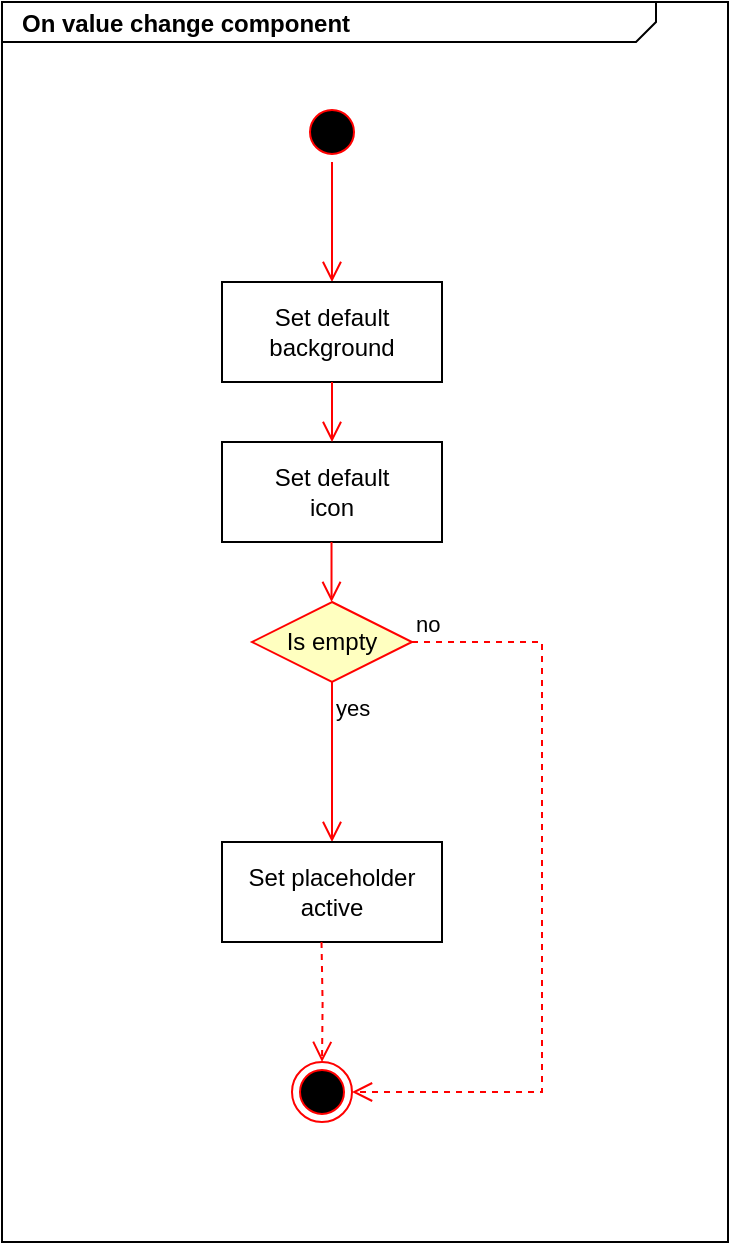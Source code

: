 <mxfile version="22.0.3" type="device">
  <diagram name="Page-1" id="929967ad-93f9-6ef4-fab6-5d389245f69c">
    <mxGraphModel dx="1050" dy="629" grid="1" gridSize="10" guides="1" tooltips="1" connect="1" arrows="1" fold="1" page="1" pageScale="1.5" pageWidth="1169" pageHeight="826" background="none" math="0" shadow="0">
      <root>
        <mxCell id="0" style=";html=1;" />
        <mxCell id="1" style=";html=1;" parent="0" />
        <mxCell id="1672d66443f91eb5-1" value="&lt;p style=&quot;margin: 0px ; margin-top: 4px ; margin-left: 10px ; text-align: left&quot;&gt;&lt;b&gt;On value change component&lt;/b&gt;&lt;/p&gt;" style="html=1;strokeWidth=1;shape=mxgraph.sysml.package;html=1;overflow=fill;whiteSpace=wrap;fillColor=none;gradientColor=none;fontSize=12;align=center;labelX=327.64;" parent="1" vertex="1">
          <mxGeometry x="240" y="300" width="363" height="620" as="geometry" />
        </mxCell>
        <mxCell id="L_T5HNgE2ZLmljCH-Bx7-1" value="" style="ellipse;html=1;shape=startState;fillColor=#000000;strokeColor=#ff0000;" parent="1" vertex="1">
          <mxGeometry x="390" y="350" width="30" height="30" as="geometry" />
        </mxCell>
        <mxCell id="L_T5HNgE2ZLmljCH-Bx7-2" value="" style="edgeStyle=orthogonalEdgeStyle;html=1;verticalAlign=bottom;endArrow=open;endSize=8;strokeColor=#ff0000;rounded=0;" parent="1" source="L_T5HNgE2ZLmljCH-Bx7-1" edge="1">
          <mxGeometry relative="1" as="geometry">
            <mxPoint x="405" y="440" as="targetPoint" />
          </mxGeometry>
        </mxCell>
        <mxCell id="L_T5HNgE2ZLmljCH-Bx7-3" value="Set default&lt;br&gt;background" style="html=1;whiteSpace=wrap;" parent="1" vertex="1">
          <mxGeometry x="350" y="440" width="110" height="50" as="geometry" />
        </mxCell>
        <mxCell id="L_T5HNgE2ZLmljCH-Bx7-4" value="Set default&lt;br&gt;icon" style="html=1;whiteSpace=wrap;" parent="1" vertex="1">
          <mxGeometry x="350" y="520" width="110" height="50" as="geometry" />
        </mxCell>
        <mxCell id="L_T5HNgE2ZLmljCH-Bx7-5" value="Is empty" style="rhombus;whiteSpace=wrap;html=1;fontColor=#000000;fillColor=#ffffc0;strokeColor=#ff0000;" parent="1" vertex="1">
          <mxGeometry x="365" y="600" width="80" height="40" as="geometry" />
        </mxCell>
        <mxCell id="L_T5HNgE2ZLmljCH-Bx7-6" value="no" style="edgeStyle=orthogonalEdgeStyle;html=1;align=left;verticalAlign=bottom;endArrow=open;endSize=8;strokeColor=#ff0000;rounded=0;entryX=1;entryY=0.5;entryDx=0;entryDy=0;dashed=1;" parent="1" source="L_T5HNgE2ZLmljCH-Bx7-5" target="L_T5HNgE2ZLmljCH-Bx7-8" edge="1">
          <mxGeometry x="-1" relative="1" as="geometry">
            <mxPoint x="540" y="620" as="targetPoint" />
            <Array as="points">
              <mxPoint x="510" y="620" />
              <mxPoint x="510" y="845" />
            </Array>
          </mxGeometry>
        </mxCell>
        <mxCell id="L_T5HNgE2ZLmljCH-Bx7-7" value="yes" style="edgeStyle=orthogonalEdgeStyle;html=1;align=left;verticalAlign=top;endArrow=open;endSize=8;strokeColor=#ff0000;rounded=0;entryX=0.5;entryY=0;entryDx=0;entryDy=0;" parent="1" source="L_T5HNgE2ZLmljCH-Bx7-5" target="L_T5HNgE2ZLmljCH-Bx7-9" edge="1">
          <mxGeometry x="-1" relative="1" as="geometry">
            <mxPoint x="400" y="700" as="targetPoint" />
          </mxGeometry>
        </mxCell>
        <mxCell id="L_T5HNgE2ZLmljCH-Bx7-8" value="" style="ellipse;html=1;shape=endState;fillColor=#000000;strokeColor=#ff0000;" parent="1" vertex="1">
          <mxGeometry x="385" y="830" width="30" height="30" as="geometry" />
        </mxCell>
        <mxCell id="L_T5HNgE2ZLmljCH-Bx7-9" value="Set placeholder&lt;br&gt;active" style="html=1;whiteSpace=wrap;" parent="1" vertex="1">
          <mxGeometry x="350" y="720" width="110" height="50" as="geometry" />
        </mxCell>
        <mxCell id="L_T5HNgE2ZLmljCH-Bx7-10" value="" style="edgeStyle=orthogonalEdgeStyle;html=1;verticalAlign=bottom;endArrow=open;endSize=8;strokeColor=#ff0000;rounded=0;exitX=0.5;exitY=1;exitDx=0;exitDy=0;" parent="1" source="L_T5HNgE2ZLmljCH-Bx7-3" edge="1">
          <mxGeometry relative="1" as="geometry">
            <mxPoint x="405" y="520" as="targetPoint" />
            <mxPoint x="404.5" y="500" as="sourcePoint" />
          </mxGeometry>
        </mxCell>
        <mxCell id="L_T5HNgE2ZLmljCH-Bx7-11" value="" style="edgeStyle=orthogonalEdgeStyle;html=1;verticalAlign=bottom;endArrow=open;endSize=8;strokeColor=#ff0000;rounded=0;exitX=0.5;exitY=1;exitDx=0;exitDy=0;" parent="1" edge="1">
          <mxGeometry relative="1" as="geometry">
            <mxPoint x="404.76" y="600" as="targetPoint" />
            <mxPoint x="404.76" y="570" as="sourcePoint" />
          </mxGeometry>
        </mxCell>
        <mxCell id="L_T5HNgE2ZLmljCH-Bx7-12" value="" style="edgeStyle=orthogonalEdgeStyle;html=1;align=left;verticalAlign=top;endArrow=open;endSize=8;strokeColor=#ff0000;rounded=0;entryX=0.5;entryY=0;entryDx=0;entryDy=0;dashed=1;" parent="1" target="L_T5HNgE2ZLmljCH-Bx7-8" edge="1">
          <mxGeometry x="-1" relative="1" as="geometry">
            <mxPoint x="399.76" y="850" as="targetPoint" />
            <mxPoint x="399.76" y="770" as="sourcePoint" />
          </mxGeometry>
        </mxCell>
      </root>
    </mxGraphModel>
  </diagram>
</mxfile>
